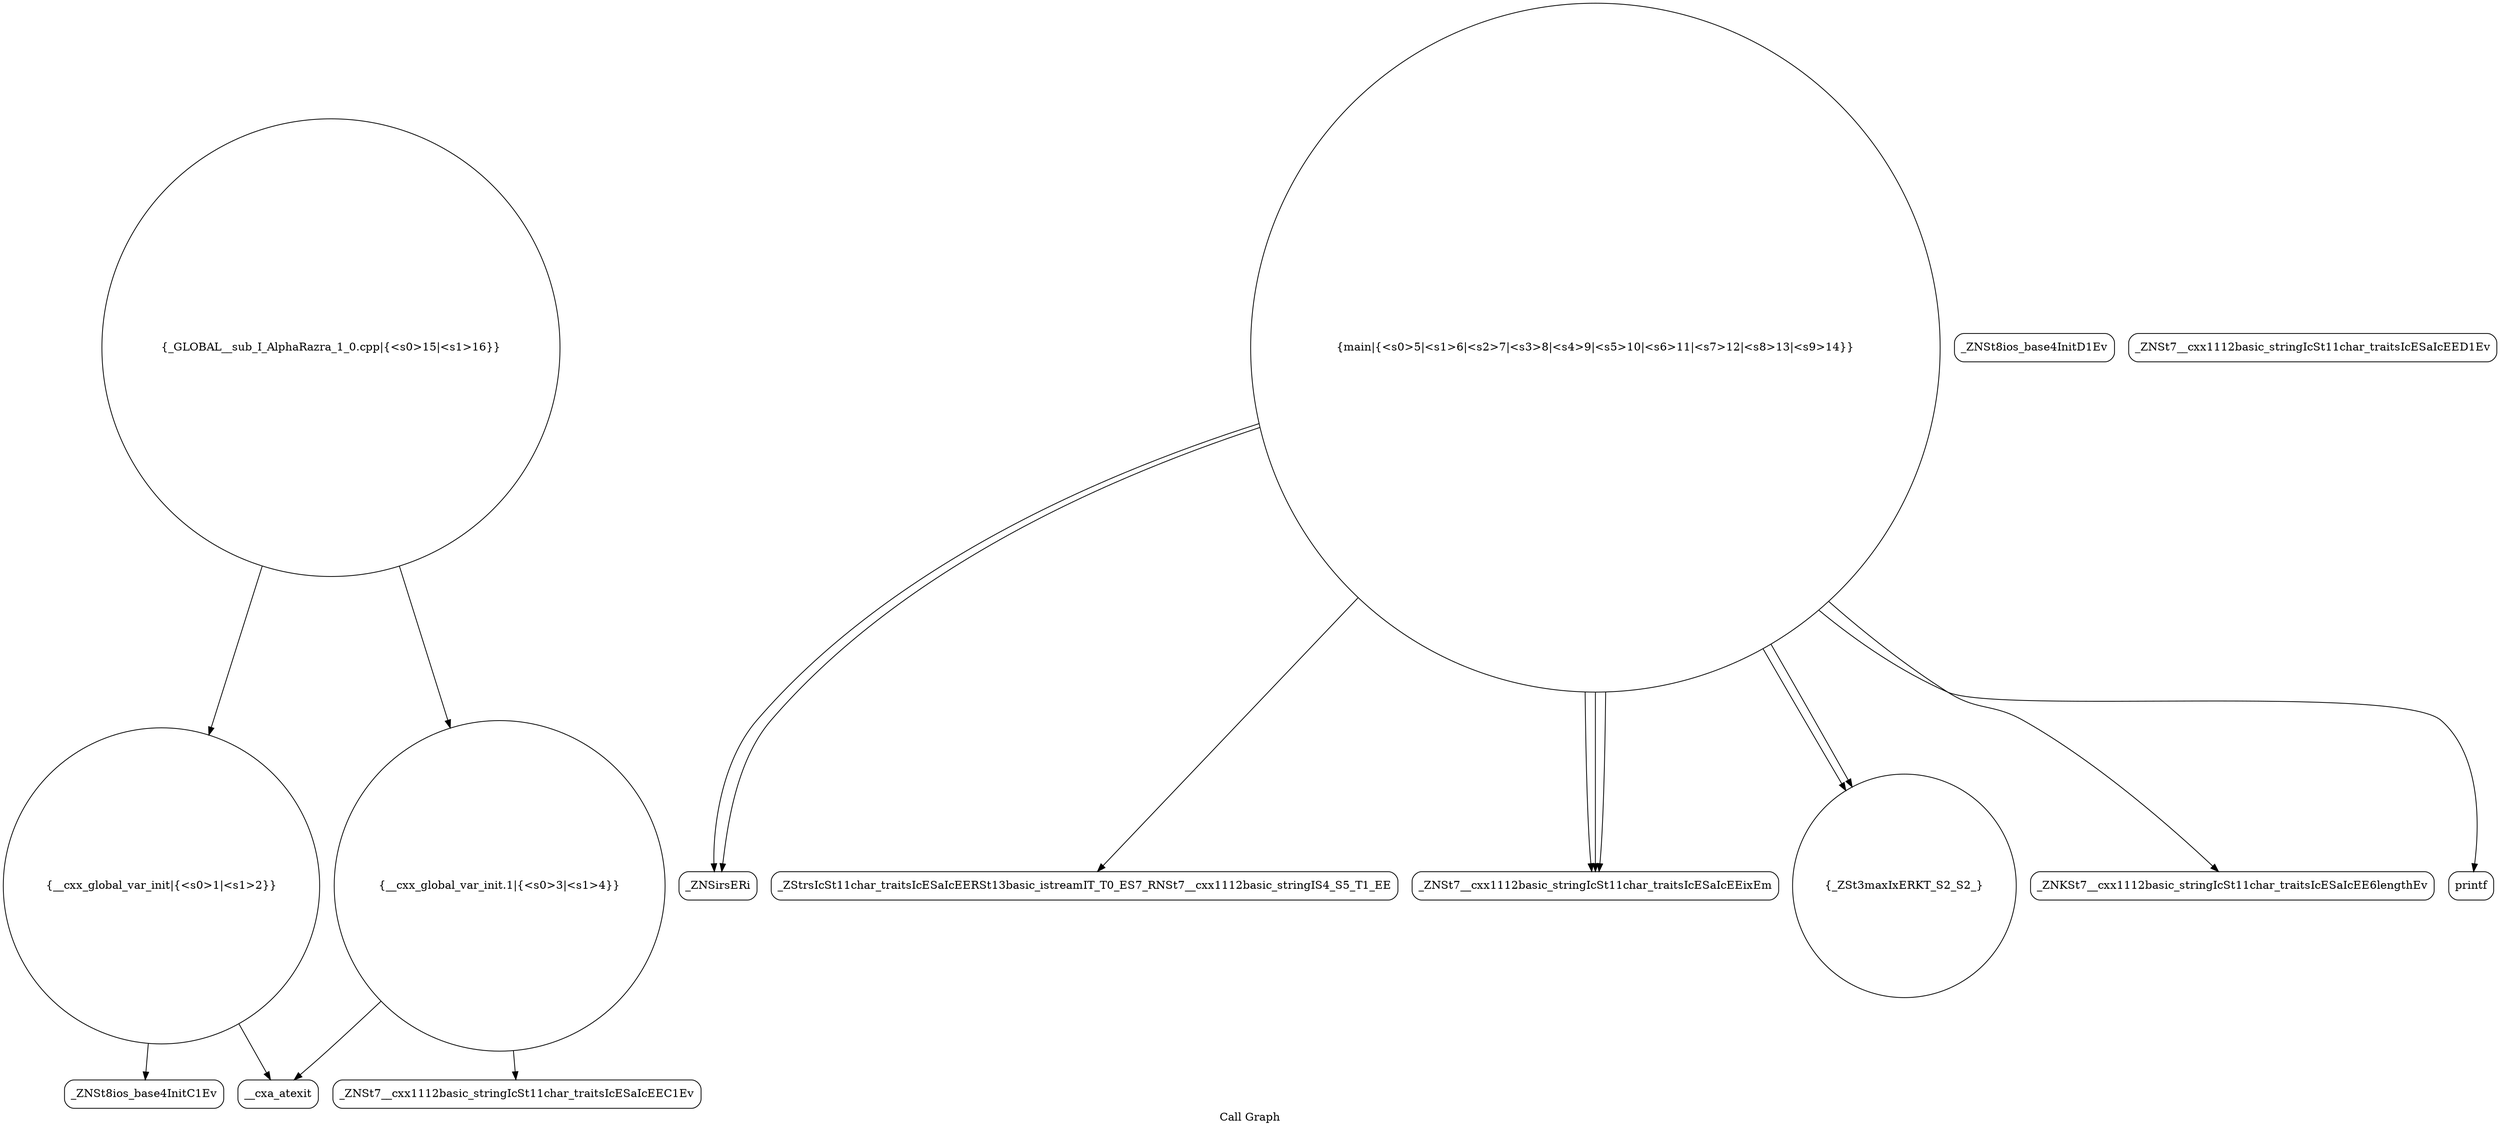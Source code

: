 digraph "Call Graph" {
	label="Call Graph";

	Node0x563d223bdfc0 [shape=record,shape=circle,label="{__cxx_global_var_init|{<s0>1|<s1>2}}"];
	Node0x563d223bdfc0:s0 -> Node0x563d223be450[color=black];
	Node0x563d223bdfc0:s1 -> Node0x563d223be550[color=black];
	Node0x563d223be750 [shape=record,shape=circle,label="{main|{<s0>5|<s1>6|<s2>7|<s3>8|<s4>9|<s5>10|<s6>11|<s7>12|<s8>13|<s9>14}}"];
	Node0x563d223be750:s0 -> Node0x563d223be7d0[color=black];
	Node0x563d223be750:s1 -> Node0x563d223be7d0[color=black];
	Node0x563d223be750:s2 -> Node0x563d223be850[color=black];
	Node0x563d223be750:s3 -> Node0x563d223be8d0[color=black];
	Node0x563d223be750:s4 -> Node0x563d223be950[color=black];
	Node0x563d223be750:s5 -> Node0x563d223be9d0[color=black];
	Node0x563d223be750:s6 -> Node0x563d223be8d0[color=black];
	Node0x563d223be750:s7 -> Node0x563d223be8d0[color=black];
	Node0x563d223be750:s8 -> Node0x563d223be950[color=black];
	Node0x563d223be750:s9 -> Node0x563d223bea50[color=black];
	Node0x563d223bead0 [shape=record,shape=circle,label="{_GLOBAL__sub_I_AlphaRazra_1_0.cpp|{<s0>15|<s1>16}}"];
	Node0x563d223bead0:s0 -> Node0x563d223bdfc0[color=black];
	Node0x563d223bead0:s1 -> Node0x563d223be5d0[color=black];
	Node0x563d223be4d0 [shape=record,shape=Mrecord,label="{_ZNSt8ios_base4InitD1Ev}"];
	Node0x563d223be850 [shape=record,shape=Mrecord,label="{_ZStrsIcSt11char_traitsIcESaIcEERSt13basic_istreamIT_T0_ES7_RNSt7__cxx1112basic_stringIS4_S5_T1_EE}"];
	Node0x563d223be5d0 [shape=record,shape=circle,label="{__cxx_global_var_init.1|{<s0>3|<s1>4}}"];
	Node0x563d223be5d0:s0 -> Node0x563d223be650[color=black];
	Node0x563d223be5d0:s1 -> Node0x563d223be550[color=black];
	Node0x563d223be950 [shape=record,shape=circle,label="{_ZSt3maxIxERKT_S2_S2_}"];
	Node0x563d223be6d0 [shape=record,shape=Mrecord,label="{_ZNSt7__cxx1112basic_stringIcSt11char_traitsIcESaIcEED1Ev}"];
	Node0x563d223bea50 [shape=record,shape=Mrecord,label="{printf}"];
	Node0x563d223be450 [shape=record,shape=Mrecord,label="{_ZNSt8ios_base4InitC1Ev}"];
	Node0x563d223be7d0 [shape=record,shape=Mrecord,label="{_ZNSirsERi}"];
	Node0x563d223be550 [shape=record,shape=Mrecord,label="{__cxa_atexit}"];
	Node0x563d223be8d0 [shape=record,shape=Mrecord,label="{_ZNSt7__cxx1112basic_stringIcSt11char_traitsIcESaIcEEixEm}"];
	Node0x563d223be650 [shape=record,shape=Mrecord,label="{_ZNSt7__cxx1112basic_stringIcSt11char_traitsIcESaIcEEC1Ev}"];
	Node0x563d223be9d0 [shape=record,shape=Mrecord,label="{_ZNKSt7__cxx1112basic_stringIcSt11char_traitsIcESaIcEE6lengthEv}"];
}
